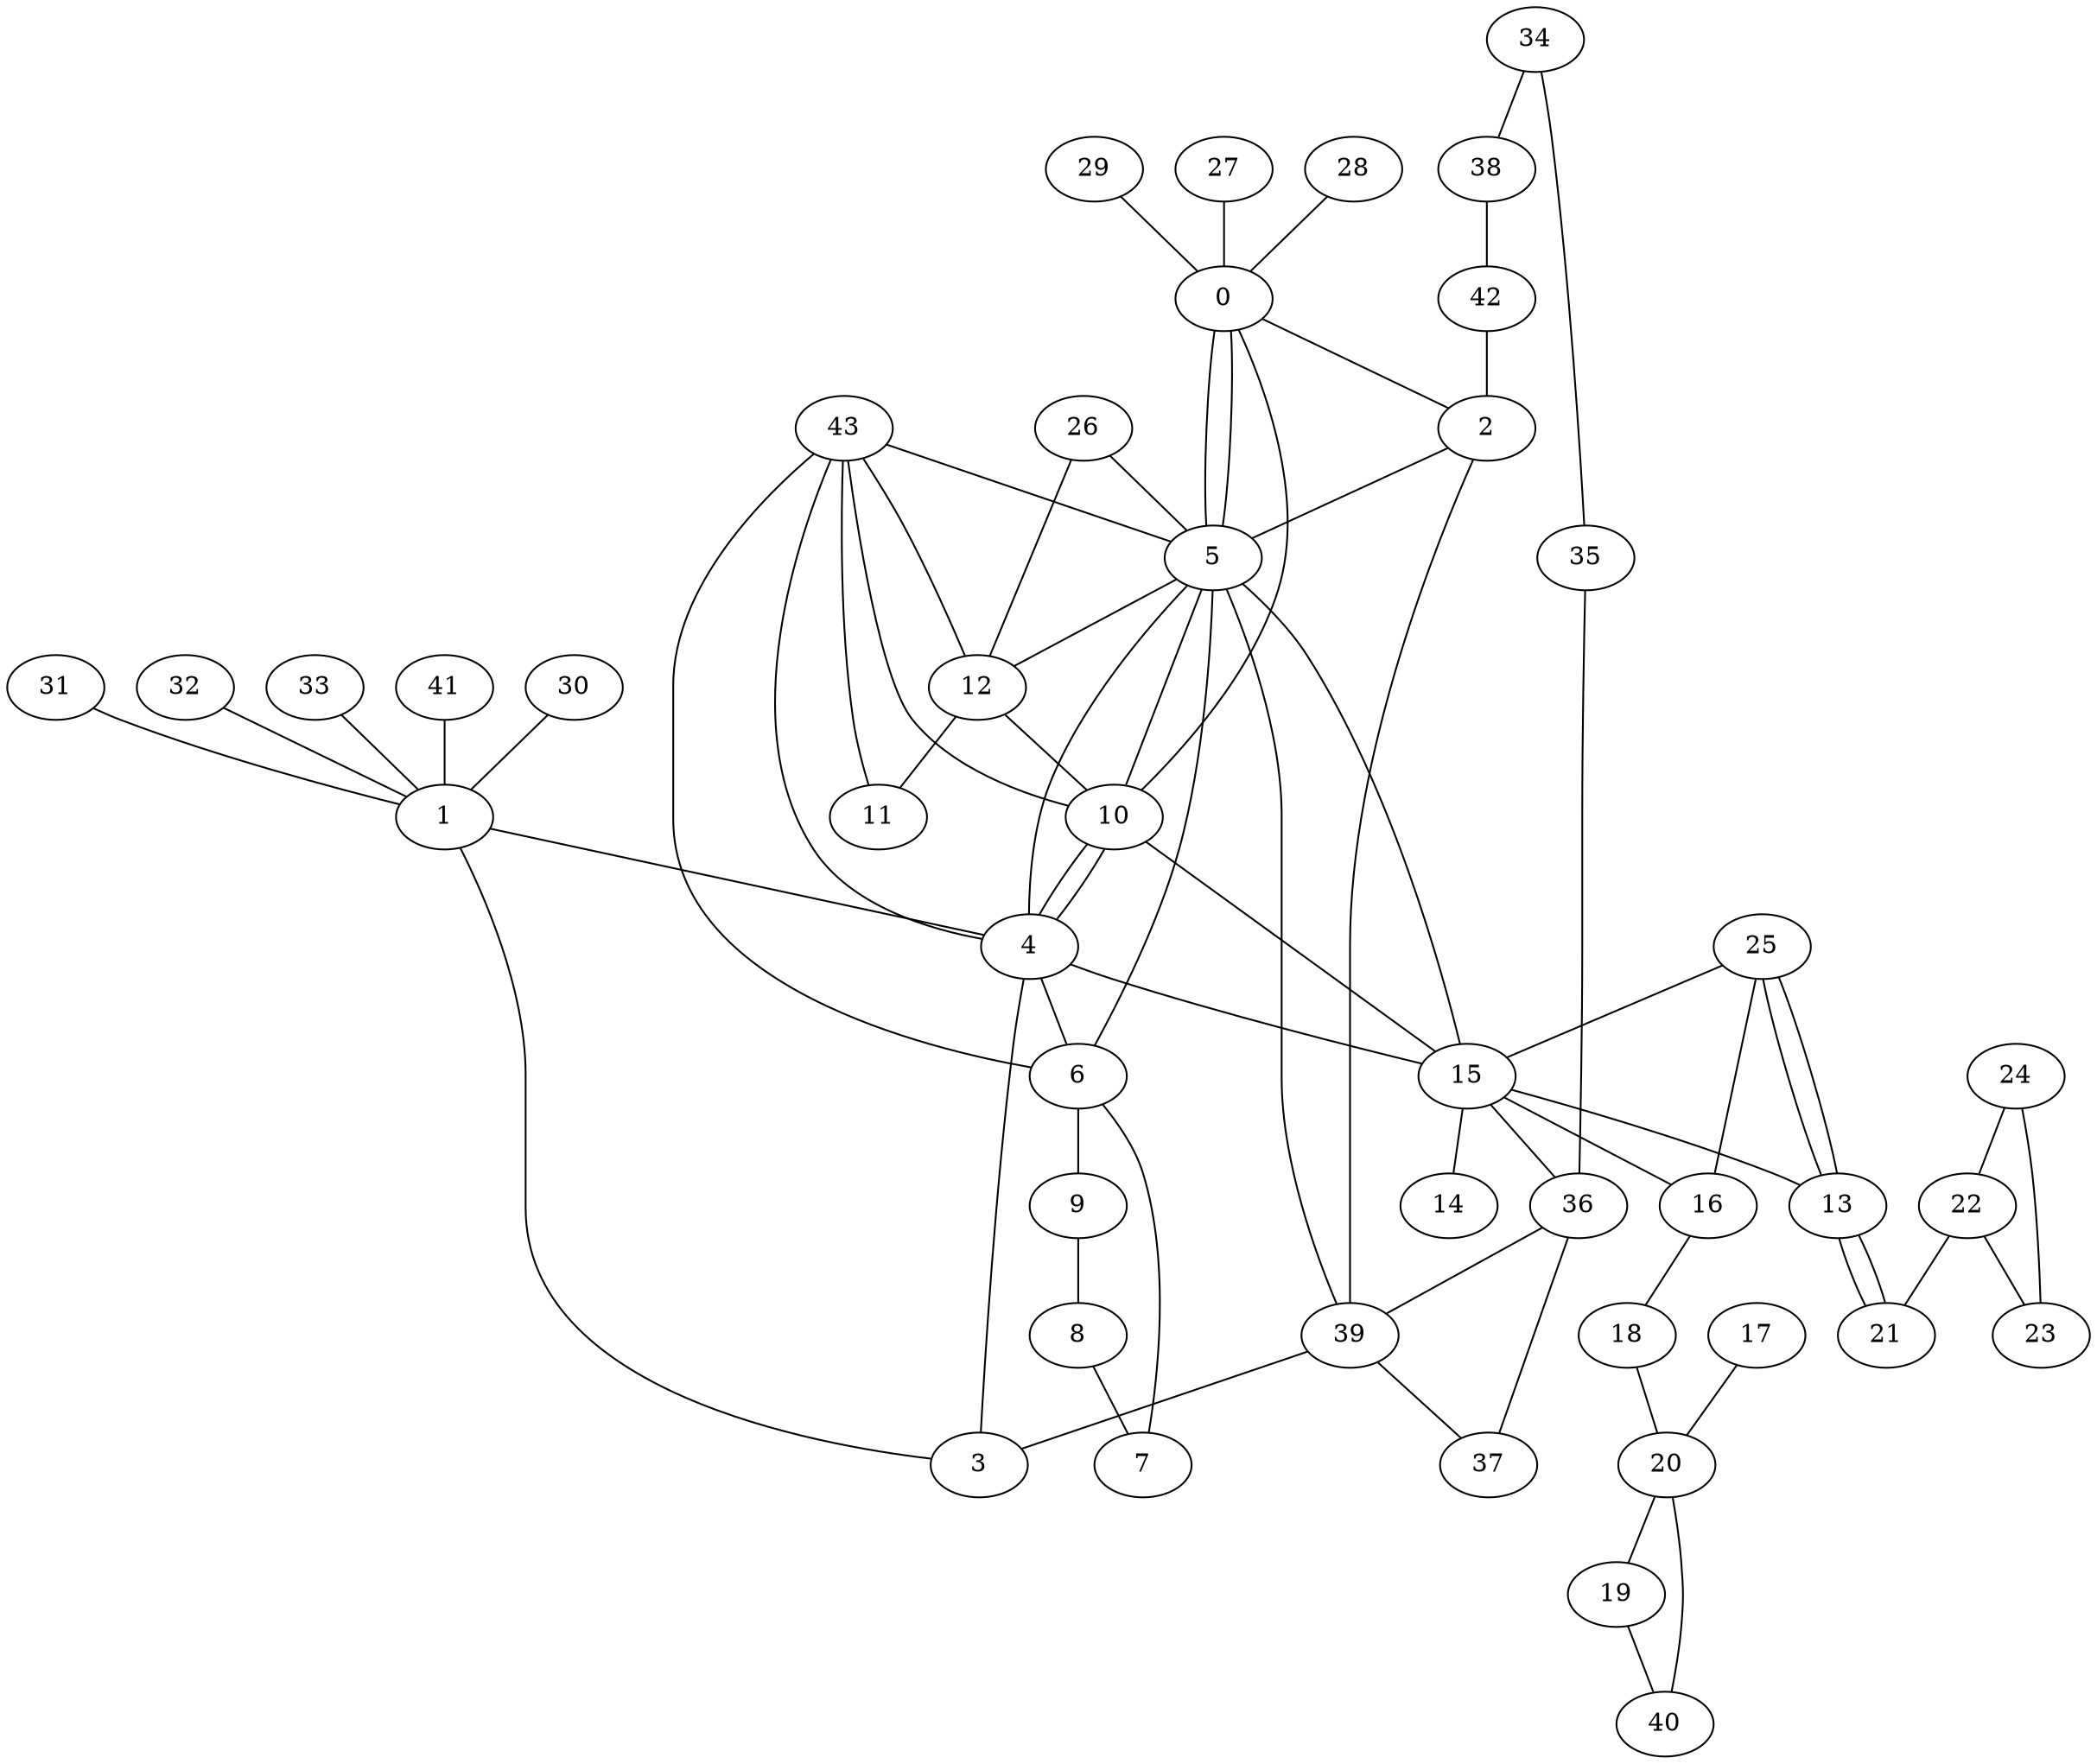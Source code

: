 graph G {
0;
1;
2;
3;
4;
5;
6;
7;
8;
9;
10;
11;
12;
13;
14;
15;
16;
17;
18;
19;
20;
21;
22;
23;
24;
25;
26;
27;
28;
29;
30;
31;
32;
33;
34;
35;
36;
37;
38;
39;
40;
41;
42;
43;
0--2 ;
1--3 ;
2--5 ;
3--4 ;
5--6 ;
4--6 ;
6--9 ;
9--8 ;
8--7 ;
7--6 ;
4--5 ;
5--12 ;
12--11 ;
12--10 ;
5--10 ;
10--15 ;
15--16 ;
15--14 ;
15--13 ;
16--18 ;
18--20 ;
17--20 ;
20--19 ;
13--21 ;
22--23 ;
24--22 ;
27--0 ;
28--0 ;
29--0 ;
31--1 ;
32--1 ;
33--1 ;
30--1 ;
22--21 ;
25--15 ;
24--23 ;
10--4 ;
25--13 ;
25--13 ;
21--13 ;
0--10 ;
34--35 ;
35--36 ;
36--37 ;
34--38 ;
38--42 ;
2--39 ;
39--3 ;
39--5 ;
39--37 ;
19--40 ;
40--20 ;
41--1 ;
42--2 ;
36--39 ;
15--36 ;
4--10 ;
25--16 ;
4--15 ;
5--15 ;
1--4 ;
0--5 ;
26--12 ;
26--5 ;
0--5 ;
43--12 ;
43--11 ;
43--10 ;
43--5 ;
43--6 ;
43--4 ;
}
